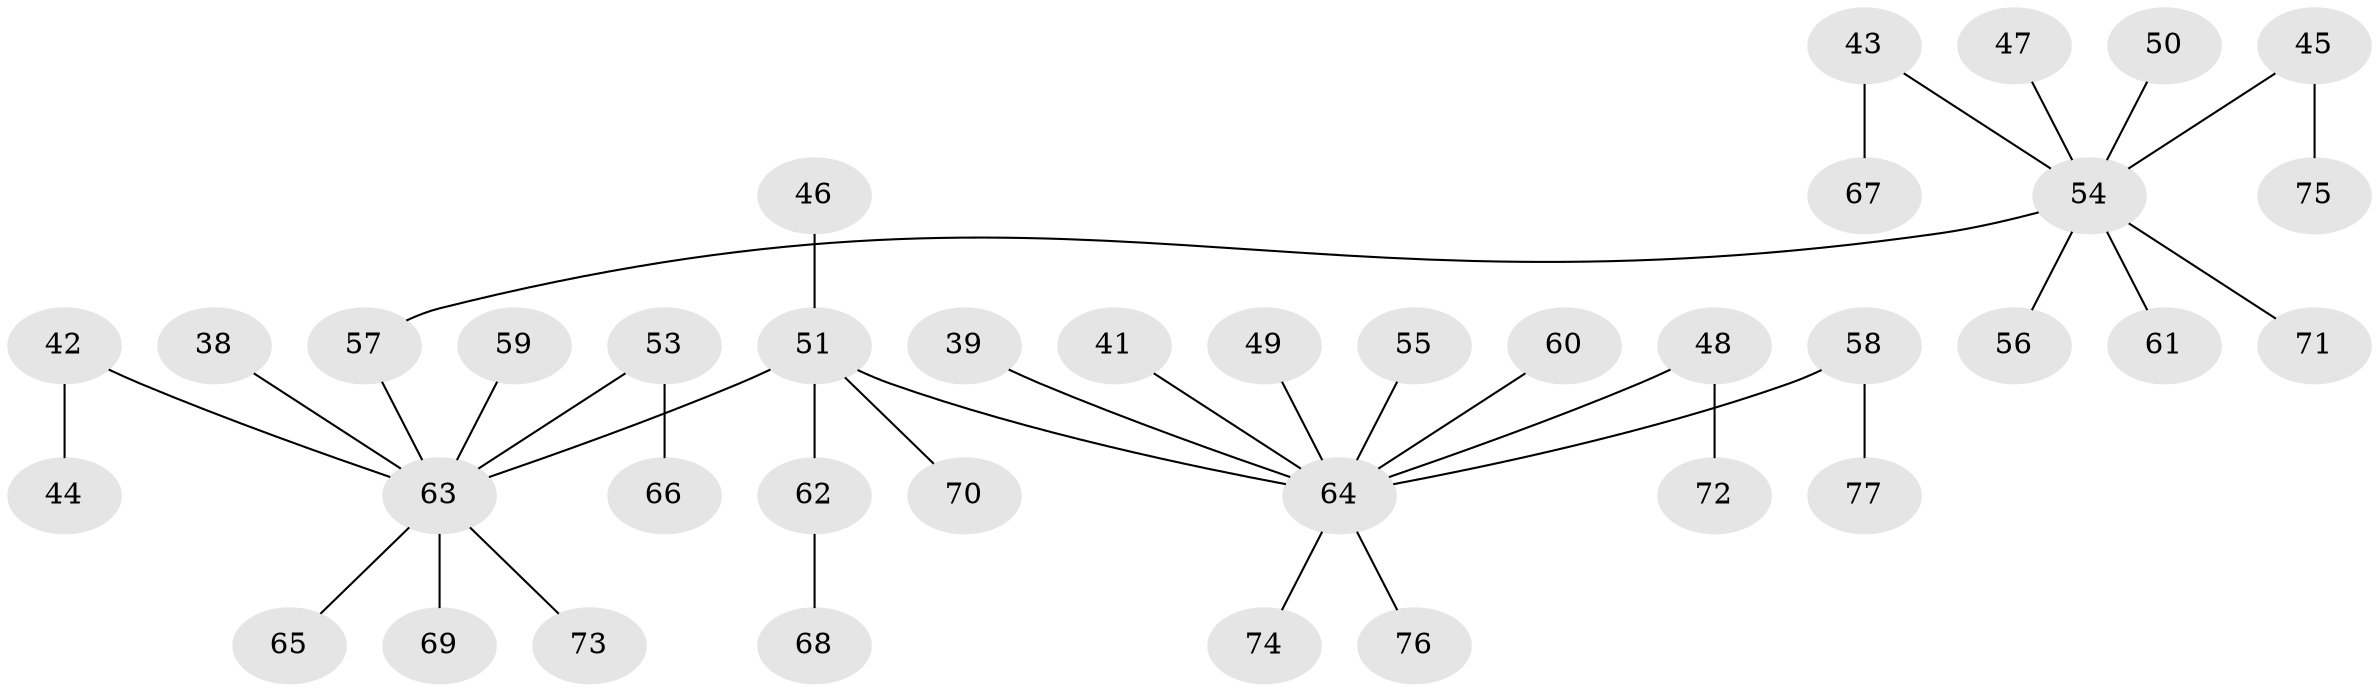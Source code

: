 // original degree distribution, {4: 0.1038961038961039, 6: 0.012987012987012988, 1: 0.4675324675324675, 2: 0.2597402597402597, 3: 0.14285714285714285, 5: 0.012987012987012988}
// Generated by graph-tools (version 1.1) at 2025/52/03/09/25 04:52:22]
// undirected, 38 vertices, 37 edges
graph export_dot {
graph [start="1"]
  node [color=gray90,style=filled];
  38;
  39;
  41;
  42;
  43;
  44;
  45;
  46;
  47;
  48;
  49;
  50 [super="+30"];
  51 [super="+36"];
  53;
  54 [super="+35+14+17"];
  55;
  56;
  57 [super="+33"];
  58 [super="+40"];
  59;
  60;
  61;
  62;
  63 [super="+52"];
  64 [super="+25+18+21+34+19+26+28+29+31"];
  65;
  66;
  67;
  68;
  69;
  70;
  71;
  72;
  73;
  74;
  75;
  76;
  77;
  38 -- 63;
  39 -- 64;
  41 -- 64;
  42 -- 44;
  42 -- 63;
  43 -- 67;
  43 -- 54;
  45 -- 75;
  45 -- 54;
  46 -- 51;
  47 -- 54;
  48 -- 72;
  48 -- 64;
  49 -- 64;
  50 -- 54;
  51 -- 62;
  51 -- 64;
  51 -- 70;
  51 -- 63;
  53 -- 66;
  53 -- 63;
  54 -- 56;
  54 -- 71;
  54 -- 61;
  54 -- 57;
  55 -- 64;
  57 -- 63;
  58 -- 64;
  58 -- 77;
  59 -- 63;
  60 -- 64;
  62 -- 68;
  63 -- 73;
  63 -- 65;
  63 -- 69;
  64 -- 76;
  64 -- 74;
}
